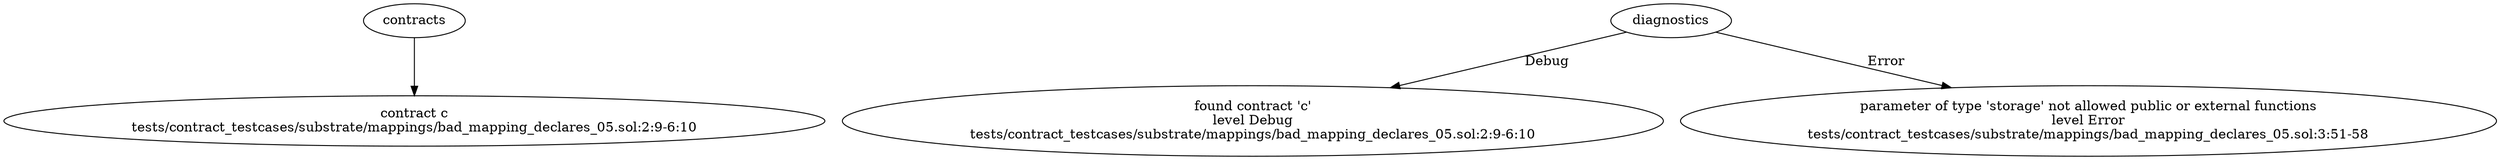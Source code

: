 strict digraph "tests/contract_testcases/substrate/mappings/bad_mapping_declares_05.sol" {
	contract [label="contract c\ntests/contract_testcases/substrate/mappings/bad_mapping_declares_05.sol:2:9-6:10"]
	diagnostic [label="found contract 'c'\nlevel Debug\ntests/contract_testcases/substrate/mappings/bad_mapping_declares_05.sol:2:9-6:10"]
	diagnostic_5 [label="parameter of type 'storage' not allowed public or external functions\nlevel Error\ntests/contract_testcases/substrate/mappings/bad_mapping_declares_05.sol:3:51-58"]
	contracts -> contract
	diagnostics -> diagnostic [label="Debug"]
	diagnostics -> diagnostic_5 [label="Error"]
}
